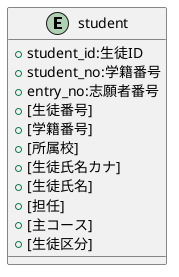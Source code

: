 @startuml

entity "student"{
    + student_id:生徒ID
    + student_no:学籍番号
    + entry_no:志願者番号
    + [生徒番号]
    + [学籍番号]
    + [所属校]
    + [生徒氏名カナ]
    + [生徒氏名]
    + [担任]
    + [主コース]
    + [生徒区分] 
}

@enduml